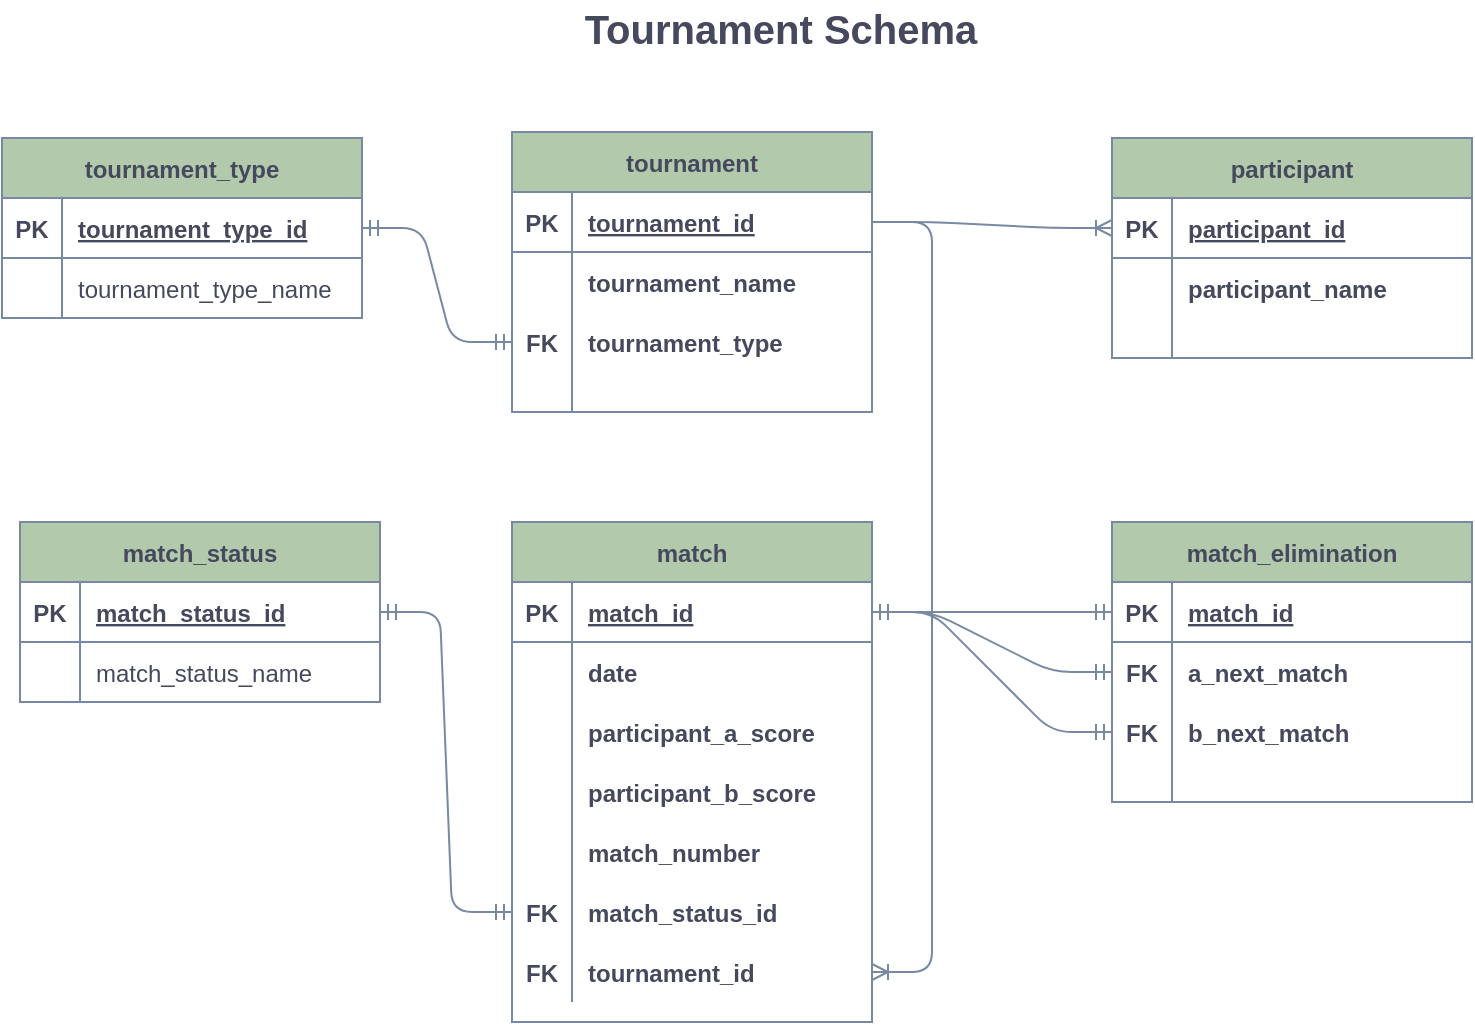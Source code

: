 <mxfile version="14.2.6" type="github"><diagram id="85rQUQE0vng4b-ih_0mq" name="Page-1"><mxGraphModel dx="780" dy="1112" grid="0" gridSize="10" guides="1" tooltips="1" connect="1" arrows="1" fold="1" page="1" pageScale="1" pageWidth="1100" pageHeight="850" math="0" shadow="0"><root><mxCell id="0"/><mxCell id="1" parent="0"/><mxCell id="CyyGL9ud01h04zfXikxN-14" value="tournament" style="shape=table;startSize=30;container=1;collapsible=1;childLayout=tableLayout;fixedRows=1;rowLines=0;fontStyle=1;align=center;resizeLast=1;fillColor=#B2C9AB;strokeColor=#788AA3;fontColor=#46495D;" parent="1" vertex="1"><mxGeometry x="346" y="203" width="180" height="140" as="geometry"><mxRectangle x="280" y="200" width="100" height="30" as="alternateBounds"/></mxGeometry></mxCell><mxCell id="CyyGL9ud01h04zfXikxN-15" value="" style="shape=partialRectangle;collapsible=0;dropTarget=0;pointerEvents=0;fillColor=none;top=0;left=0;bottom=1;right=0;points=[[0,0.5],[1,0.5]];portConstraint=eastwest;strokeColor=#788AA3;fontColor=#46495D;" parent="CyyGL9ud01h04zfXikxN-14" vertex="1"><mxGeometry y="30" width="180" height="30" as="geometry"/></mxCell><mxCell id="CyyGL9ud01h04zfXikxN-16" value="PK" style="shape=partialRectangle;connectable=0;fillColor=none;top=0;left=0;bottom=0;right=0;fontStyle=1;overflow=hidden;strokeColor=#788AA3;fontColor=#46495D;" parent="CyyGL9ud01h04zfXikxN-15" vertex="1"><mxGeometry width="30" height="30" as="geometry"/></mxCell><mxCell id="CyyGL9ud01h04zfXikxN-17" value="tournament_id" style="shape=partialRectangle;connectable=0;fillColor=none;top=0;left=0;bottom=0;right=0;align=left;spacingLeft=6;fontStyle=5;overflow=hidden;strokeColor=#788AA3;fontColor=#46495D;" parent="CyyGL9ud01h04zfXikxN-15" vertex="1"><mxGeometry x="30" width="150" height="30" as="geometry"/></mxCell><mxCell id="CyyGL9ud01h04zfXikxN-18" value="" style="shape=partialRectangle;collapsible=0;dropTarget=0;pointerEvents=0;fillColor=none;top=0;left=0;bottom=0;right=0;points=[[0,0.5],[1,0.5]];portConstraint=eastwest;strokeColor=#788AA3;fontColor=#46495D;" parent="CyyGL9ud01h04zfXikxN-14" vertex="1"><mxGeometry y="60" width="180" height="30" as="geometry"/></mxCell><mxCell id="CyyGL9ud01h04zfXikxN-19" value="" style="shape=partialRectangle;connectable=0;fillColor=none;top=0;left=0;bottom=0;right=0;editable=1;overflow=hidden;strokeColor=#788AA3;fontColor=#46495D;" parent="CyyGL9ud01h04zfXikxN-18" vertex="1"><mxGeometry width="30" height="30" as="geometry"/></mxCell><mxCell id="CyyGL9ud01h04zfXikxN-20" value="tournament_name" style="shape=partialRectangle;connectable=0;fillColor=none;top=0;left=0;bottom=0;right=0;align=left;spacingLeft=6;overflow=hidden;fontStyle=1;strokeColor=#788AA3;fontColor=#46495D;" parent="CyyGL9ud01h04zfXikxN-18" vertex="1"><mxGeometry x="30" width="150" height="30" as="geometry"/></mxCell><mxCell id="CyyGL9ud01h04zfXikxN-21" value="" style="shape=partialRectangle;collapsible=0;dropTarget=0;pointerEvents=0;fillColor=none;top=0;left=0;bottom=0;right=0;points=[[0,0.5],[1,0.5]];portConstraint=eastwest;strokeColor=#788AA3;fontColor=#46495D;" parent="CyyGL9ud01h04zfXikxN-14" vertex="1"><mxGeometry y="90" width="180" height="30" as="geometry"/></mxCell><mxCell id="CyyGL9ud01h04zfXikxN-22" value="FK" style="shape=partialRectangle;connectable=0;fillColor=none;top=0;left=0;bottom=0;right=0;editable=1;overflow=hidden;fontStyle=1;strokeColor=#788AA3;fontColor=#46495D;" parent="CyyGL9ud01h04zfXikxN-21" vertex="1"><mxGeometry width="30" height="30" as="geometry"/></mxCell><mxCell id="CyyGL9ud01h04zfXikxN-23" value="tournament_type" style="shape=partialRectangle;connectable=0;fillColor=none;top=0;left=0;bottom=0;right=0;align=left;spacingLeft=6;overflow=hidden;fontStyle=1;strokeColor=#788AA3;fontColor=#46495D;" parent="CyyGL9ud01h04zfXikxN-21" vertex="1"><mxGeometry x="30" width="150" height="30" as="geometry"/></mxCell><mxCell id="CyyGL9ud01h04zfXikxN-24" value="" style="shape=partialRectangle;collapsible=0;dropTarget=0;pointerEvents=0;fillColor=none;top=0;left=0;bottom=0;right=0;points=[[0,0.5],[1,0.5]];portConstraint=eastwest;strokeColor=#788AA3;fontColor=#46495D;" parent="CyyGL9ud01h04zfXikxN-14" vertex="1"><mxGeometry y="120" width="180" height="20" as="geometry"/></mxCell><mxCell id="CyyGL9ud01h04zfXikxN-25" value="" style="shape=partialRectangle;connectable=0;fillColor=none;top=0;left=0;bottom=0;right=0;editable=1;overflow=hidden;strokeColor=#788AA3;fontColor=#46495D;" parent="CyyGL9ud01h04zfXikxN-24" vertex="1"><mxGeometry width="30" height="20" as="geometry"/></mxCell><mxCell id="CyyGL9ud01h04zfXikxN-26" value="" style="shape=partialRectangle;connectable=0;fillColor=none;top=0;left=0;bottom=0;right=0;align=left;spacingLeft=6;overflow=hidden;strokeColor=#788AA3;fontColor=#46495D;" parent="CyyGL9ud01h04zfXikxN-24" vertex="1"><mxGeometry x="30" width="150" height="20" as="geometry"/></mxCell><mxCell id="CyyGL9ud01h04zfXikxN-27" value="tournament_type" style="shape=table;startSize=30;container=1;collapsible=1;childLayout=tableLayout;fixedRows=1;rowLines=0;fontStyle=1;align=center;resizeLast=1;fillColor=#B2C9AB;strokeColor=#788AA3;fontColor=#46495D;" parent="1" vertex="1"><mxGeometry x="91" y="206" width="180" height="90" as="geometry"/></mxCell><mxCell id="CyyGL9ud01h04zfXikxN-28" value="" style="shape=partialRectangle;collapsible=0;dropTarget=0;pointerEvents=0;fillColor=none;top=0;left=0;bottom=1;right=0;points=[[0,0.5],[1,0.5]];portConstraint=eastwest;strokeColor=#788AA3;fontColor=#46495D;" parent="CyyGL9ud01h04zfXikxN-27" vertex="1"><mxGeometry y="30" width="180" height="30" as="geometry"/></mxCell><mxCell id="CyyGL9ud01h04zfXikxN-29" value="PK" style="shape=partialRectangle;connectable=0;fillColor=none;top=0;left=0;bottom=0;right=0;fontStyle=1;overflow=hidden;strokeColor=#788AA3;fontColor=#46495D;" parent="CyyGL9ud01h04zfXikxN-28" vertex="1"><mxGeometry width="30" height="30" as="geometry"/></mxCell><mxCell id="CyyGL9ud01h04zfXikxN-30" value="tournament_type_id" style="shape=partialRectangle;connectable=0;fillColor=none;top=0;left=0;bottom=0;right=0;align=left;spacingLeft=6;fontStyle=5;overflow=hidden;strokeColor=#788AA3;fontColor=#46495D;" parent="CyyGL9ud01h04zfXikxN-28" vertex="1"><mxGeometry x="30" width="150" height="30" as="geometry"/></mxCell><mxCell id="CyyGL9ud01h04zfXikxN-31" value="" style="shape=partialRectangle;collapsible=0;dropTarget=0;pointerEvents=0;fillColor=none;top=0;left=0;bottom=0;right=0;points=[[0,0.5],[1,0.5]];portConstraint=eastwest;strokeColor=#788AA3;fontColor=#46495D;" parent="CyyGL9ud01h04zfXikxN-27" vertex="1"><mxGeometry y="60" width="180" height="30" as="geometry"/></mxCell><mxCell id="CyyGL9ud01h04zfXikxN-32" value="" style="shape=partialRectangle;connectable=0;fillColor=none;top=0;left=0;bottom=0;right=0;editable=1;overflow=hidden;strokeColor=#788AA3;fontColor=#46495D;" parent="CyyGL9ud01h04zfXikxN-31" vertex="1"><mxGeometry width="30" height="30" as="geometry"/></mxCell><mxCell id="CyyGL9ud01h04zfXikxN-33" value="tournament_type_name" style="shape=partialRectangle;connectable=0;fillColor=none;top=0;left=0;bottom=0;right=0;align=left;spacingLeft=6;overflow=hidden;strokeColor=#788AA3;fontColor=#46495D;" parent="CyyGL9ud01h04zfXikxN-31" vertex="1"><mxGeometry x="30" width="150" height="30" as="geometry"/></mxCell><mxCell id="CyyGL9ud01h04zfXikxN-58" value="participant" style="shape=table;startSize=30;container=1;collapsible=1;childLayout=tableLayout;fixedRows=1;rowLines=0;fontStyle=1;align=center;resizeLast=1;fillColor=#B2C9AB;strokeColor=#788AA3;fontColor=#46495D;" parent="1" vertex="1"><mxGeometry x="646" y="206" width="180" height="110" as="geometry"><mxRectangle x="280" y="200" width="100" height="30" as="alternateBounds"/></mxGeometry></mxCell><mxCell id="CyyGL9ud01h04zfXikxN-59" value="" style="shape=partialRectangle;collapsible=0;dropTarget=0;pointerEvents=0;fillColor=none;top=0;left=0;bottom=1;right=0;points=[[0,0.5],[1,0.5]];portConstraint=eastwest;strokeColor=#788AA3;fontColor=#46495D;" parent="CyyGL9ud01h04zfXikxN-58" vertex="1"><mxGeometry y="30" width="180" height="30" as="geometry"/></mxCell><mxCell id="CyyGL9ud01h04zfXikxN-60" value="PK" style="shape=partialRectangle;connectable=0;fillColor=none;top=0;left=0;bottom=0;right=0;fontStyle=1;overflow=hidden;strokeColor=#788AA3;fontColor=#46495D;" parent="CyyGL9ud01h04zfXikxN-59" vertex="1"><mxGeometry width="30" height="30" as="geometry"/></mxCell><mxCell id="CyyGL9ud01h04zfXikxN-61" value="participant_id" style="shape=partialRectangle;connectable=0;fillColor=none;top=0;left=0;bottom=0;right=0;align=left;spacingLeft=6;fontStyle=5;overflow=hidden;strokeColor=#788AA3;fontColor=#46495D;" parent="CyyGL9ud01h04zfXikxN-59" vertex="1"><mxGeometry x="30" width="150" height="30" as="geometry"/></mxCell><mxCell id="CyyGL9ud01h04zfXikxN-62" value="" style="shape=partialRectangle;collapsible=0;dropTarget=0;pointerEvents=0;fillColor=none;top=0;left=0;bottom=0;right=0;points=[[0,0.5],[1,0.5]];portConstraint=eastwest;strokeColor=#788AA3;fontColor=#46495D;" parent="CyyGL9ud01h04zfXikxN-58" vertex="1"><mxGeometry y="60" width="180" height="30" as="geometry"/></mxCell><mxCell id="CyyGL9ud01h04zfXikxN-63" value="" style="shape=partialRectangle;connectable=0;fillColor=none;top=0;left=0;bottom=0;right=0;editable=1;overflow=hidden;strokeColor=#788AA3;fontColor=#46495D;" parent="CyyGL9ud01h04zfXikxN-62" vertex="1"><mxGeometry width="30" height="30" as="geometry"/></mxCell><mxCell id="CyyGL9ud01h04zfXikxN-64" value="participant_name" style="shape=partialRectangle;connectable=0;fillColor=none;top=0;left=0;bottom=0;right=0;align=left;spacingLeft=6;overflow=hidden;fontStyle=1;strokeColor=#788AA3;fontColor=#46495D;" parent="CyyGL9ud01h04zfXikxN-62" vertex="1"><mxGeometry x="30" width="150" height="30" as="geometry"/></mxCell><mxCell id="CyyGL9ud01h04zfXikxN-68" value="" style="shape=partialRectangle;collapsible=0;dropTarget=0;pointerEvents=0;fillColor=none;top=0;left=0;bottom=0;right=0;points=[[0,0.5],[1,0.5]];portConstraint=eastwest;strokeColor=#788AA3;fontColor=#46495D;" parent="CyyGL9ud01h04zfXikxN-58" vertex="1"><mxGeometry y="90" width="180" height="20" as="geometry"/></mxCell><mxCell id="CyyGL9ud01h04zfXikxN-69" value="" style="shape=partialRectangle;connectable=0;fillColor=none;top=0;left=0;bottom=0;right=0;editable=1;overflow=hidden;strokeColor=#788AA3;fontColor=#46495D;" parent="CyyGL9ud01h04zfXikxN-68" vertex="1"><mxGeometry width="30" height="20" as="geometry"/></mxCell><mxCell id="CyyGL9ud01h04zfXikxN-70" value="" style="shape=partialRectangle;connectable=0;fillColor=none;top=0;left=0;bottom=0;right=0;align=left;spacingLeft=6;overflow=hidden;strokeColor=#788AA3;fontColor=#46495D;" parent="CyyGL9ud01h04zfXikxN-68" vertex="1"><mxGeometry x="30" width="150" height="20" as="geometry"/></mxCell><mxCell id="CyyGL9ud01h04zfXikxN-71" value="" style="edgeStyle=entityRelationEdgeStyle;fontSize=12;html=1;endArrow=ERoneToMany;strokeColor=#788AA3;fillColor=#B2C9AB;exitX=1;exitY=0.5;exitDx=0;exitDy=0;entryX=0;entryY=0.5;entryDx=0;entryDy=0;" parent="1" source="CyyGL9ud01h04zfXikxN-15" target="CyyGL9ud01h04zfXikxN-59" edge="1"><mxGeometry width="100" height="100" relative="1" as="geometry"><mxPoint x="756" y="248" as="sourcePoint"/><mxPoint x="536" y="258" as="targetPoint"/></mxGeometry></mxCell><mxCell id="CyyGL9ud01h04zfXikxN-72" value="match" style="shape=table;startSize=30;container=1;collapsible=1;childLayout=tableLayout;fixedRows=1;rowLines=0;fontStyle=1;align=center;resizeLast=1;fillColor=#B2C9AB;strokeColor=#788AA3;fontColor=#46495D;" parent="1" vertex="1"><mxGeometry x="346" y="398" width="180" height="250" as="geometry"><mxRectangle x="280" y="200" width="100" height="30" as="alternateBounds"/></mxGeometry></mxCell><mxCell id="CyyGL9ud01h04zfXikxN-73" value="" style="shape=partialRectangle;collapsible=0;dropTarget=0;pointerEvents=0;fillColor=none;top=0;left=0;bottom=1;right=0;points=[[0,0.5],[1,0.5]];portConstraint=eastwest;strokeColor=#788AA3;fontColor=#46495D;" parent="CyyGL9ud01h04zfXikxN-72" vertex="1"><mxGeometry y="30" width="180" height="30" as="geometry"/></mxCell><mxCell id="CyyGL9ud01h04zfXikxN-74" value="PK" style="shape=partialRectangle;connectable=0;fillColor=none;top=0;left=0;bottom=0;right=0;fontStyle=1;overflow=hidden;strokeColor=#788AA3;fontColor=#46495D;" parent="CyyGL9ud01h04zfXikxN-73" vertex="1"><mxGeometry width="30" height="30" as="geometry"/></mxCell><mxCell id="CyyGL9ud01h04zfXikxN-75" value="match_id" style="shape=partialRectangle;connectable=0;fillColor=none;top=0;left=0;bottom=0;right=0;align=left;spacingLeft=6;fontStyle=5;overflow=hidden;strokeColor=#788AA3;fontColor=#46495D;" parent="CyyGL9ud01h04zfXikxN-73" vertex="1"><mxGeometry x="30" width="150" height="30" as="geometry"/></mxCell><mxCell id="CyyGL9ud01h04zfXikxN-76" value="" style="shape=partialRectangle;collapsible=0;dropTarget=0;pointerEvents=0;fillColor=none;top=0;left=0;bottom=0;right=0;points=[[0,0.5],[1,0.5]];portConstraint=eastwest;strokeColor=#788AA3;fontColor=#46495D;" parent="CyyGL9ud01h04zfXikxN-72" vertex="1"><mxGeometry y="60" width="180" height="30" as="geometry"/></mxCell><mxCell id="CyyGL9ud01h04zfXikxN-77" value="" style="shape=partialRectangle;connectable=0;fillColor=none;top=0;left=0;bottom=0;right=0;editable=1;overflow=hidden;strokeColor=#788AA3;fontColor=#46495D;" parent="CyyGL9ud01h04zfXikxN-76" vertex="1"><mxGeometry width="30" height="30" as="geometry"/></mxCell><mxCell id="CyyGL9ud01h04zfXikxN-78" value="date" style="shape=partialRectangle;connectable=0;fillColor=none;top=0;left=0;bottom=0;right=0;align=left;spacingLeft=6;overflow=hidden;fontStyle=1;strokeColor=#788AA3;fontColor=#46495D;" parent="CyyGL9ud01h04zfXikxN-76" vertex="1"><mxGeometry x="30" width="150" height="30" as="geometry"/></mxCell><mxCell id="CyyGL9ud01h04zfXikxN-79" value="" style="shape=partialRectangle;collapsible=0;dropTarget=0;pointerEvents=0;fillColor=none;top=0;left=0;bottom=0;right=0;points=[[0,0.5],[1,0.5]];portConstraint=eastwest;strokeColor=#788AA3;fontColor=#46495D;" parent="CyyGL9ud01h04zfXikxN-72" vertex="1"><mxGeometry y="90" width="180" height="30" as="geometry"/></mxCell><mxCell id="CyyGL9ud01h04zfXikxN-80" value="" style="shape=partialRectangle;connectable=0;fillColor=none;top=0;left=0;bottom=0;right=0;editable=1;overflow=hidden;fontStyle=1;strokeColor=#788AA3;fontColor=#46495D;" parent="CyyGL9ud01h04zfXikxN-79" vertex="1"><mxGeometry width="30" height="30" as="geometry"/></mxCell><mxCell id="CyyGL9ud01h04zfXikxN-81" value="participant_a_score" style="shape=partialRectangle;connectable=0;fillColor=none;top=0;left=0;bottom=0;right=0;align=left;spacingLeft=6;overflow=hidden;fontStyle=1;strokeColor=#788AA3;fontColor=#46495D;" parent="CyyGL9ud01h04zfXikxN-79" vertex="1"><mxGeometry x="30" width="150" height="30" as="geometry"/></mxCell><mxCell id="CyyGL9ud01h04zfXikxN-82" value="" style="shape=partialRectangle;collapsible=0;dropTarget=0;pointerEvents=0;fillColor=none;top=0;left=0;bottom=0;right=0;points=[[0,0.5],[1,0.5]];portConstraint=eastwest;strokeColor=#788AA3;fontColor=#46495D;" parent="CyyGL9ud01h04zfXikxN-72" vertex="1"><mxGeometry y="120" width="180" height="30" as="geometry"/></mxCell><mxCell id="CyyGL9ud01h04zfXikxN-83" value="" style="shape=partialRectangle;connectable=0;fillColor=none;top=0;left=0;bottom=0;right=0;editable=1;overflow=hidden;strokeColor=#788AA3;fontColor=#46495D;" parent="CyyGL9ud01h04zfXikxN-82" vertex="1"><mxGeometry width="30" height="30" as="geometry"/></mxCell><mxCell id="CyyGL9ud01h04zfXikxN-84" value="participant_b_score" style="shape=partialRectangle;connectable=0;fillColor=none;top=0;left=0;bottom=0;right=0;align=left;spacingLeft=6;overflow=hidden;strokeColor=#788AA3;fontColor=#46495D;fontStyle=1" parent="CyyGL9ud01h04zfXikxN-82" vertex="1"><mxGeometry x="30" width="150" height="30" as="geometry"/></mxCell><mxCell id="CyyGL9ud01h04zfXikxN-117" value="" style="shape=partialRectangle;collapsible=0;dropTarget=0;pointerEvents=0;fillColor=none;top=0;left=0;bottom=0;right=0;points=[[0,0.5],[1,0.5]];portConstraint=eastwest;strokeColor=#788AA3;fontColor=#46495D;" parent="CyyGL9ud01h04zfXikxN-72" vertex="1"><mxGeometry y="150" width="180" height="30" as="geometry"/></mxCell><mxCell id="CyyGL9ud01h04zfXikxN-118" value="" style="shape=partialRectangle;connectable=0;fillColor=none;top=0;left=0;bottom=0;right=0;editable=1;overflow=hidden;strokeColor=#788AA3;fontColor=#46495D;" parent="CyyGL9ud01h04zfXikxN-117" vertex="1"><mxGeometry width="30" height="30" as="geometry"/></mxCell><mxCell id="CyyGL9ud01h04zfXikxN-119" value="match_number" style="shape=partialRectangle;connectable=0;fillColor=none;top=0;left=0;bottom=0;right=0;align=left;spacingLeft=6;overflow=hidden;strokeColor=#788AA3;fontColor=#46495D;fontStyle=1" parent="CyyGL9ud01h04zfXikxN-117" vertex="1"><mxGeometry x="30" width="150" height="30" as="geometry"/></mxCell><mxCell id="CyyGL9ud01h04zfXikxN-85" value="" style="shape=partialRectangle;collapsible=0;dropTarget=0;pointerEvents=0;fillColor=none;top=0;left=0;bottom=0;right=0;points=[[0,0.5],[1,0.5]];portConstraint=eastwest;strokeColor=#788AA3;fontColor=#46495D;" parent="CyyGL9ud01h04zfXikxN-72" vertex="1"><mxGeometry y="180" width="180" height="30" as="geometry"/></mxCell><mxCell id="CyyGL9ud01h04zfXikxN-86" value="FK" style="shape=partialRectangle;connectable=0;fillColor=none;top=0;left=0;bottom=0;right=0;editable=1;overflow=hidden;strokeColor=#788AA3;fontColor=#46495D;fontStyle=1" parent="CyyGL9ud01h04zfXikxN-85" vertex="1"><mxGeometry width="30" height="30" as="geometry"/></mxCell><mxCell id="CyyGL9ud01h04zfXikxN-87" value="match_status_id" style="shape=partialRectangle;connectable=0;fillColor=none;top=0;left=0;bottom=0;right=0;align=left;spacingLeft=6;overflow=hidden;strokeColor=#788AA3;fontColor=#46495D;fontStyle=1" parent="CyyGL9ud01h04zfXikxN-85" vertex="1"><mxGeometry x="30" width="150" height="30" as="geometry"/></mxCell><mxCell id="CyyGL9ud01h04zfXikxN-88" value="" style="shape=partialRectangle;collapsible=0;dropTarget=0;pointerEvents=0;fillColor=none;top=0;left=0;bottom=0;right=0;points=[[0,0.5],[1,0.5]];portConstraint=eastwest;strokeColor=#788AA3;fontColor=#46495D;fontStyle=0" parent="CyyGL9ud01h04zfXikxN-72" vertex="1"><mxGeometry y="210" width="180" height="30" as="geometry"/></mxCell><mxCell id="CyyGL9ud01h04zfXikxN-89" value="FK" style="shape=partialRectangle;connectable=0;fillColor=none;top=0;left=0;bottom=0;right=0;editable=1;overflow=hidden;strokeColor=#788AA3;fontColor=#46495D;fontStyle=1" parent="CyyGL9ud01h04zfXikxN-88" vertex="1"><mxGeometry width="30" height="30" as="geometry"/></mxCell><mxCell id="CyyGL9ud01h04zfXikxN-90" value="tournament_id" style="shape=partialRectangle;connectable=0;fillColor=none;top=0;left=0;bottom=0;right=0;align=left;spacingLeft=6;overflow=hidden;strokeColor=#788AA3;fontColor=#46495D;fontStyle=1" parent="CyyGL9ud01h04zfXikxN-88" vertex="1"><mxGeometry x="30" width="150" height="30" as="geometry"/></mxCell><mxCell id="CyyGL9ud01h04zfXikxN-91" value="match_elimination" style="shape=table;startSize=30;container=1;collapsible=1;childLayout=tableLayout;fixedRows=1;rowLines=0;fontStyle=1;align=center;resizeLast=1;fillColor=#B2C9AB;strokeColor=#788AA3;fontColor=#46495D;" parent="1" vertex="1"><mxGeometry x="646" y="398" width="180" height="140" as="geometry"><mxRectangle x="280" y="200" width="100" height="30" as="alternateBounds"/></mxGeometry></mxCell><mxCell id="CyyGL9ud01h04zfXikxN-92" value="" style="shape=partialRectangle;collapsible=0;dropTarget=0;pointerEvents=0;fillColor=none;top=0;left=0;bottom=1;right=0;points=[[0,0.5],[1,0.5]];portConstraint=eastwest;strokeColor=#788AA3;fontColor=#46495D;" parent="CyyGL9ud01h04zfXikxN-91" vertex="1"><mxGeometry y="30" width="180" height="30" as="geometry"/></mxCell><mxCell id="CyyGL9ud01h04zfXikxN-93" value="PK" style="shape=partialRectangle;connectable=0;fillColor=none;top=0;left=0;bottom=0;right=0;fontStyle=1;overflow=hidden;strokeColor=#788AA3;fontColor=#46495D;" parent="CyyGL9ud01h04zfXikxN-92" vertex="1"><mxGeometry width="30" height="30" as="geometry"/></mxCell><mxCell id="CyyGL9ud01h04zfXikxN-94" value="match_id" style="shape=partialRectangle;connectable=0;fillColor=none;top=0;left=0;bottom=0;right=0;align=left;spacingLeft=6;fontStyle=5;overflow=hidden;strokeColor=#788AA3;fontColor=#46495D;" parent="CyyGL9ud01h04zfXikxN-92" vertex="1"><mxGeometry x="30" width="150" height="30" as="geometry"/></mxCell><mxCell id="CyyGL9ud01h04zfXikxN-95" value="" style="shape=partialRectangle;collapsible=0;dropTarget=0;pointerEvents=0;fillColor=none;top=0;left=0;bottom=0;right=0;points=[[0,0.5],[1,0.5]];portConstraint=eastwest;strokeColor=#788AA3;fontColor=#46495D;" parent="CyyGL9ud01h04zfXikxN-91" vertex="1"><mxGeometry y="60" width="180" height="30" as="geometry"/></mxCell><mxCell id="CyyGL9ud01h04zfXikxN-96" value="FK" style="shape=partialRectangle;connectable=0;fillColor=none;top=0;left=0;bottom=0;right=0;editable=1;overflow=hidden;strokeColor=#788AA3;fontColor=#46495D;fontStyle=1" parent="CyyGL9ud01h04zfXikxN-95" vertex="1"><mxGeometry width="30" height="30" as="geometry"/></mxCell><mxCell id="CyyGL9ud01h04zfXikxN-97" value="a_next_match" style="shape=partialRectangle;connectable=0;fillColor=none;top=0;left=0;bottom=0;right=0;align=left;spacingLeft=6;overflow=hidden;fontStyle=1;strokeColor=#788AA3;fontColor=#46495D;" parent="CyyGL9ud01h04zfXikxN-95" vertex="1"><mxGeometry x="30" width="150" height="30" as="geometry"/></mxCell><mxCell id="CyyGL9ud01h04zfXikxN-98" value="" style="shape=partialRectangle;collapsible=0;dropTarget=0;pointerEvents=0;fillColor=none;top=0;left=0;bottom=0;right=0;points=[[0,0.5],[1,0.5]];portConstraint=eastwest;strokeColor=#788AA3;fontColor=#46495D;" parent="CyyGL9ud01h04zfXikxN-91" vertex="1"><mxGeometry y="90" width="180" height="30" as="geometry"/></mxCell><mxCell id="CyyGL9ud01h04zfXikxN-99" value="FK" style="shape=partialRectangle;connectable=0;fillColor=none;top=0;left=0;bottom=0;right=0;editable=1;overflow=hidden;fontStyle=1;strokeColor=#788AA3;fontColor=#46495D;" parent="CyyGL9ud01h04zfXikxN-98" vertex="1"><mxGeometry width="30" height="30" as="geometry"/></mxCell><mxCell id="CyyGL9ud01h04zfXikxN-100" value="b_next_match" style="shape=partialRectangle;connectable=0;fillColor=none;top=0;left=0;bottom=0;right=0;align=left;spacingLeft=6;overflow=hidden;fontStyle=1;strokeColor=#788AA3;fontColor=#46495D;" parent="CyyGL9ud01h04zfXikxN-98" vertex="1"><mxGeometry x="30" width="150" height="30" as="geometry"/></mxCell><mxCell id="CyyGL9ud01h04zfXikxN-101" value="" style="shape=partialRectangle;collapsible=0;dropTarget=0;pointerEvents=0;fillColor=none;top=0;left=0;bottom=0;right=0;points=[[0,0.5],[1,0.5]];portConstraint=eastwest;strokeColor=#788AA3;fontColor=#46495D;" parent="CyyGL9ud01h04zfXikxN-91" vertex="1"><mxGeometry y="120" width="180" height="20" as="geometry"/></mxCell><mxCell id="CyyGL9ud01h04zfXikxN-102" value="" style="shape=partialRectangle;connectable=0;fillColor=none;top=0;left=0;bottom=0;right=0;editable=1;overflow=hidden;strokeColor=#788AA3;fontColor=#46495D;" parent="CyyGL9ud01h04zfXikxN-101" vertex="1"><mxGeometry width="30" height="20" as="geometry"/></mxCell><mxCell id="CyyGL9ud01h04zfXikxN-103" value="" style="shape=partialRectangle;connectable=0;fillColor=none;top=0;left=0;bottom=0;right=0;align=left;spacingLeft=6;overflow=hidden;strokeColor=#788AA3;fontColor=#46495D;" parent="CyyGL9ud01h04zfXikxN-101" vertex="1"><mxGeometry x="30" width="150" height="20" as="geometry"/></mxCell><mxCell id="CyyGL9ud01h04zfXikxN-120" value="" style="edgeStyle=entityRelationEdgeStyle;fontSize=12;html=1;endArrow=ERmandOne;startArrow=ERmandOne;strokeColor=#788AA3;fillColor=#B2C9AB;exitX=1;exitY=0.5;exitDx=0;exitDy=0;entryX=0;entryY=0.5;entryDx=0;entryDy=0;" parent="1" source="CyyGL9ud01h04zfXikxN-73" target="CyyGL9ud01h04zfXikxN-92" edge="1"><mxGeometry width="100" height="100" relative="1" as="geometry"><mxPoint x="536" y="558" as="sourcePoint"/><mxPoint x="636" y="458" as="targetPoint"/></mxGeometry></mxCell><mxCell id="CyyGL9ud01h04zfXikxN-125" value="" style="edgeStyle=entityRelationEdgeStyle;fontSize=12;html=1;endArrow=ERoneToMany;strokeColor=#788AA3;fillColor=#B2C9AB;exitX=1;exitY=0.5;exitDx=0;exitDy=0;entryX=1;entryY=0.5;entryDx=0;entryDy=0;" parent="1" source="CyyGL9ud01h04zfXikxN-15" target="CyyGL9ud01h04zfXikxN-88" edge="1"><mxGeometry width="100" height="100" relative="1" as="geometry"><mxPoint x="586" y="258" as="sourcePoint"/><mxPoint x="536" y="258" as="targetPoint"/></mxGeometry></mxCell><mxCell id="CyyGL9ud01h04zfXikxN-126" value="Tournament Schema&lt;br style=&quot;font-size: 20px;&quot;&gt;" style="text;html=1;align=center;verticalAlign=middle;resizable=0;points=[];autosize=1;fontColor=#46495D;fontSize=20;fontStyle=1" parent="1" vertex="1"><mxGeometry x="377" y="137" width="206" height="28" as="geometry"/></mxCell><mxCell id="CyyGL9ud01h04zfXikxN-129" value="" style="edgeStyle=entityRelationEdgeStyle;fontSize=12;html=1;endArrow=ERmandOne;startArrow=ERmandOne;strokeColor=#788AA3;fillColor=#B2C9AB;entryX=0;entryY=0.5;entryDx=0;entryDy=0;exitX=1;exitY=0.5;exitDx=0;exitDy=0;" parent="1" source="CyyGL9ud01h04zfXikxN-28" target="CyyGL9ud01h04zfXikxN-21" edge="1"><mxGeometry width="100" height="100" relative="1" as="geometry"><mxPoint x="378" y="509" as="sourcePoint"/><mxPoint x="478" y="409" as="targetPoint"/></mxGeometry></mxCell><mxCell id="CyyGL9ud01h04zfXikxN-130" value="" style="edgeStyle=entityRelationEdgeStyle;fontSize=12;html=1;endArrow=ERmandOne;startArrow=ERmandOne;strokeColor=#788AA3;fillColor=#B2C9AB;entryX=0;entryY=0.5;entryDx=0;entryDy=0;exitX=1;exitY=0.5;exitDx=0;exitDy=0;" parent="1" source="CyyGL9ud01h04zfXikxN-73" target="CyyGL9ud01h04zfXikxN-98" edge="1"><mxGeometry width="100" height="100" relative="1" as="geometry"><mxPoint x="594" y="691" as="sourcePoint"/><mxPoint x="694" y="591" as="targetPoint"/></mxGeometry></mxCell><mxCell id="CyyGL9ud01h04zfXikxN-131" value="" style="edgeStyle=entityRelationEdgeStyle;fontSize=12;html=1;endArrow=ERmandOne;startArrow=ERmandOne;strokeColor=#788AA3;fillColor=#B2C9AB;exitX=0;exitY=0.5;exitDx=0;exitDy=0;entryX=1;entryY=0.5;entryDx=0;entryDy=0;" parent="1" source="CyyGL9ud01h04zfXikxN-95" target="CyyGL9ud01h04zfXikxN-73" edge="1"><mxGeometry width="100" height="100" relative="1" as="geometry"><mxPoint x="378" y="509" as="sourcePoint"/><mxPoint x="478" y="409" as="targetPoint"/></mxGeometry></mxCell><mxCell id="w8OiVgCUnuPKZziJyRzM-1" value="match_status" style="shape=table;startSize=30;container=1;collapsible=1;childLayout=tableLayout;fixedRows=1;rowLines=0;fontStyle=1;align=center;resizeLast=1;fillColor=#B2C9AB;strokeColor=#788AA3;fontColor=#46495D;" parent="1" vertex="1"><mxGeometry x="100" y="398" width="180" height="90" as="geometry"/></mxCell><mxCell id="w8OiVgCUnuPKZziJyRzM-2" value="" style="shape=partialRectangle;collapsible=0;dropTarget=0;pointerEvents=0;fillColor=none;top=0;left=0;bottom=1;right=0;points=[[0,0.5],[1,0.5]];portConstraint=eastwest;strokeColor=#788AA3;fontColor=#46495D;" parent="w8OiVgCUnuPKZziJyRzM-1" vertex="1"><mxGeometry y="30" width="180" height="30" as="geometry"/></mxCell><mxCell id="w8OiVgCUnuPKZziJyRzM-3" value="PK" style="shape=partialRectangle;connectable=0;fillColor=none;top=0;left=0;bottom=0;right=0;fontStyle=1;overflow=hidden;strokeColor=#788AA3;fontColor=#46495D;" parent="w8OiVgCUnuPKZziJyRzM-2" vertex="1"><mxGeometry width="30" height="30" as="geometry"/></mxCell><mxCell id="w8OiVgCUnuPKZziJyRzM-4" value="match_status_id" style="shape=partialRectangle;connectable=0;fillColor=none;top=0;left=0;bottom=0;right=0;align=left;spacingLeft=6;fontStyle=5;overflow=hidden;strokeColor=#788AA3;fontColor=#46495D;" parent="w8OiVgCUnuPKZziJyRzM-2" vertex="1"><mxGeometry x="30" width="150" height="30" as="geometry"/></mxCell><mxCell id="w8OiVgCUnuPKZziJyRzM-5" value="" style="shape=partialRectangle;collapsible=0;dropTarget=0;pointerEvents=0;fillColor=none;top=0;left=0;bottom=0;right=0;points=[[0,0.5],[1,0.5]];portConstraint=eastwest;strokeColor=#788AA3;fontColor=#46495D;" parent="w8OiVgCUnuPKZziJyRzM-1" vertex="1"><mxGeometry y="60" width="180" height="30" as="geometry"/></mxCell><mxCell id="w8OiVgCUnuPKZziJyRzM-6" value="" style="shape=partialRectangle;connectable=0;fillColor=none;top=0;left=0;bottom=0;right=0;editable=1;overflow=hidden;strokeColor=#788AA3;fontColor=#46495D;" parent="w8OiVgCUnuPKZziJyRzM-5" vertex="1"><mxGeometry width="30" height="30" as="geometry"/></mxCell><mxCell id="w8OiVgCUnuPKZziJyRzM-7" value="match_status_name" style="shape=partialRectangle;connectable=0;fillColor=none;top=0;left=0;bottom=0;right=0;align=left;spacingLeft=6;overflow=hidden;strokeColor=#788AA3;fontColor=#46495D;" parent="w8OiVgCUnuPKZziJyRzM-5" vertex="1"><mxGeometry x="30" width="150" height="30" as="geometry"/></mxCell><mxCell id="w8OiVgCUnuPKZziJyRzM-8" value="" style="edgeStyle=entityRelationEdgeStyle;fontSize=12;html=1;endArrow=ERmandOne;startArrow=ERmandOne;strokeColor=#788AA3;fillColor=#B2C9AB;exitX=0;exitY=0.5;exitDx=0;exitDy=0;entryX=1;entryY=0.5;entryDx=0;entryDy=0;" parent="1" source="CyyGL9ud01h04zfXikxN-85" target="w8OiVgCUnuPKZziJyRzM-2" edge="1"><mxGeometry width="100" height="100" relative="1" as="geometry"><mxPoint x="415" y="615" as="sourcePoint"/><mxPoint x="515" y="515" as="targetPoint"/></mxGeometry></mxCell></root></mxGraphModel></diagram></mxfile>
